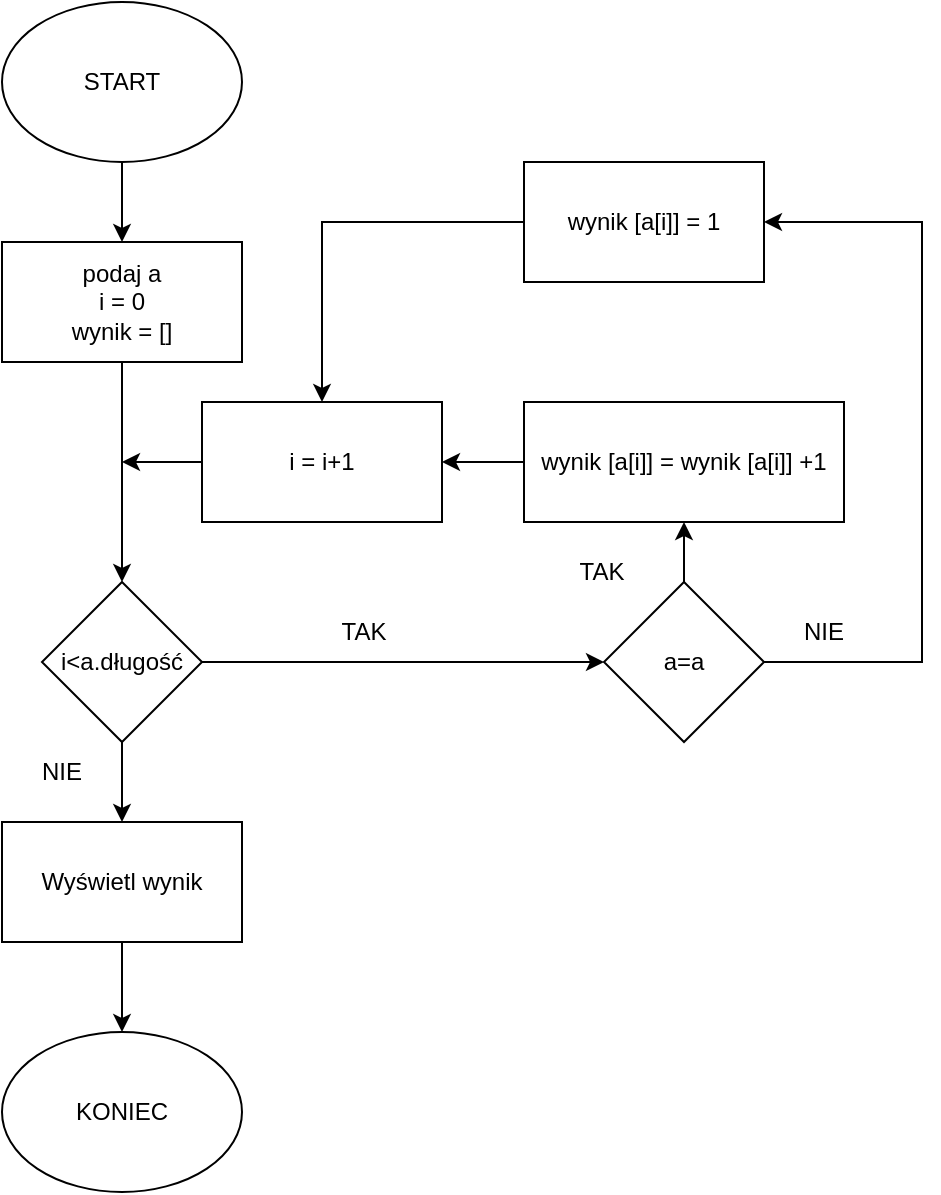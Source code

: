 <mxfile version="20.8.20" type="github">
  <diagram id="C5RBs43oDa-KdzZeNtuy" name="Page-1">
    <mxGraphModel dx="1434" dy="796" grid="1" gridSize="10" guides="1" tooltips="1" connect="1" arrows="1" fold="1" page="1" pageScale="1" pageWidth="827" pageHeight="1169" math="0" shadow="0">
      <root>
        <mxCell id="WIyWlLk6GJQsqaUBKTNV-0" />
        <mxCell id="WIyWlLk6GJQsqaUBKTNV-1" parent="WIyWlLk6GJQsqaUBKTNV-0" />
        <mxCell id="oSDlVFUqQBZmsmdfuagh-22" value="" style="edgeStyle=orthogonalEdgeStyle;rounded=0;orthogonalLoop=1;jettySize=auto;html=1;" edge="1" parent="WIyWlLk6GJQsqaUBKTNV-1" source="oSDlVFUqQBZmsmdfuagh-19" target="oSDlVFUqQBZmsmdfuagh-21">
          <mxGeometry relative="1" as="geometry" />
        </mxCell>
        <mxCell id="oSDlVFUqQBZmsmdfuagh-19" value="START" style="ellipse;whiteSpace=wrap;html=1;" vertex="1" parent="WIyWlLk6GJQsqaUBKTNV-1">
          <mxGeometry x="280" y="40" width="120" height="80" as="geometry" />
        </mxCell>
        <mxCell id="oSDlVFUqQBZmsmdfuagh-20" value="KONIEC" style="ellipse;whiteSpace=wrap;html=1;" vertex="1" parent="WIyWlLk6GJQsqaUBKTNV-1">
          <mxGeometry x="280" y="555" width="120" height="80" as="geometry" />
        </mxCell>
        <mxCell id="oSDlVFUqQBZmsmdfuagh-24" value="" style="edgeStyle=orthogonalEdgeStyle;rounded=0;orthogonalLoop=1;jettySize=auto;html=1;" edge="1" parent="WIyWlLk6GJQsqaUBKTNV-1" source="oSDlVFUqQBZmsmdfuagh-21" target="oSDlVFUqQBZmsmdfuagh-23">
          <mxGeometry relative="1" as="geometry" />
        </mxCell>
        <mxCell id="oSDlVFUqQBZmsmdfuagh-21" value="podaj a&lt;br&gt;i = 0&lt;br&gt;wynik = []" style="rounded=0;whiteSpace=wrap;html=1;" vertex="1" parent="WIyWlLk6GJQsqaUBKTNV-1">
          <mxGeometry x="280" y="160" width="120" height="60" as="geometry" />
        </mxCell>
        <mxCell id="oSDlVFUqQBZmsmdfuagh-28" value="" style="edgeStyle=orthogonalEdgeStyle;rounded=0;orthogonalLoop=1;jettySize=auto;html=1;" edge="1" parent="WIyWlLk6GJQsqaUBKTNV-1" source="oSDlVFUqQBZmsmdfuagh-23" target="oSDlVFUqQBZmsmdfuagh-27">
          <mxGeometry relative="1" as="geometry" />
        </mxCell>
        <mxCell id="oSDlVFUqQBZmsmdfuagh-36" value="" style="edgeStyle=orthogonalEdgeStyle;rounded=0;orthogonalLoop=1;jettySize=auto;html=1;" edge="1" parent="WIyWlLk6GJQsqaUBKTNV-1" source="oSDlVFUqQBZmsmdfuagh-23" target="oSDlVFUqQBZmsmdfuagh-35">
          <mxGeometry relative="1" as="geometry" />
        </mxCell>
        <mxCell id="oSDlVFUqQBZmsmdfuagh-23" value="i&amp;lt;a.długość" style="rhombus;whiteSpace=wrap;html=1;" vertex="1" parent="WIyWlLk6GJQsqaUBKTNV-1">
          <mxGeometry x="300" y="330" width="80" height="80" as="geometry" />
        </mxCell>
        <mxCell id="oSDlVFUqQBZmsmdfuagh-29" value="" style="edgeStyle=orthogonalEdgeStyle;rounded=0;orthogonalLoop=1;jettySize=auto;html=1;" edge="1" parent="WIyWlLk6GJQsqaUBKTNV-1" source="oSDlVFUqQBZmsmdfuagh-27" target="oSDlVFUqQBZmsmdfuagh-20">
          <mxGeometry relative="1" as="geometry" />
        </mxCell>
        <mxCell id="oSDlVFUqQBZmsmdfuagh-27" value="Wyświetl wynik" style="whiteSpace=wrap;html=1;" vertex="1" parent="WIyWlLk6GJQsqaUBKTNV-1">
          <mxGeometry x="280" y="450" width="120" height="60" as="geometry" />
        </mxCell>
        <mxCell id="oSDlVFUqQBZmsmdfuagh-47" style="edgeStyle=orthogonalEdgeStyle;rounded=0;orthogonalLoop=1;jettySize=auto;html=1;exitX=0;exitY=0.5;exitDx=0;exitDy=0;" edge="1" parent="WIyWlLk6GJQsqaUBKTNV-1" source="oSDlVFUqQBZmsmdfuagh-33">
          <mxGeometry relative="1" as="geometry">
            <mxPoint x="340" y="270" as="targetPoint" />
          </mxGeometry>
        </mxCell>
        <mxCell id="oSDlVFUqQBZmsmdfuagh-33" value="i = i+1" style="rounded=0;whiteSpace=wrap;html=1;" vertex="1" parent="WIyWlLk6GJQsqaUBKTNV-1">
          <mxGeometry x="380" y="240" width="120" height="60" as="geometry" />
        </mxCell>
        <mxCell id="oSDlVFUqQBZmsmdfuagh-45" style="edgeStyle=orthogonalEdgeStyle;rounded=0;orthogonalLoop=1;jettySize=auto;html=1;exitX=1;exitY=0.5;exitDx=0;exitDy=0;entryX=1;entryY=0.5;entryDx=0;entryDy=0;" edge="1" parent="WIyWlLk6GJQsqaUBKTNV-1" source="oSDlVFUqQBZmsmdfuagh-35" target="oSDlVFUqQBZmsmdfuagh-39">
          <mxGeometry relative="1" as="geometry">
            <Array as="points">
              <mxPoint x="740" y="370" />
              <mxPoint x="740" y="150" />
            </Array>
          </mxGeometry>
        </mxCell>
        <mxCell id="oSDlVFUqQBZmsmdfuagh-46" style="edgeStyle=orthogonalEdgeStyle;rounded=0;orthogonalLoop=1;jettySize=auto;html=1;exitX=0.5;exitY=0;exitDx=0;exitDy=0;entryX=0.5;entryY=1;entryDx=0;entryDy=0;" edge="1" parent="WIyWlLk6GJQsqaUBKTNV-1" source="oSDlVFUqQBZmsmdfuagh-35" target="oSDlVFUqQBZmsmdfuagh-42">
          <mxGeometry relative="1" as="geometry" />
        </mxCell>
        <mxCell id="oSDlVFUqQBZmsmdfuagh-35" value="a=a" style="rhombus;whiteSpace=wrap;html=1;" vertex="1" parent="WIyWlLk6GJQsqaUBKTNV-1">
          <mxGeometry x="581" y="330" width="80" height="80" as="geometry" />
        </mxCell>
        <mxCell id="oSDlVFUqQBZmsmdfuagh-43" style="edgeStyle=orthogonalEdgeStyle;rounded=0;orthogonalLoop=1;jettySize=auto;html=1;exitX=0;exitY=0.5;exitDx=0;exitDy=0;entryX=0.5;entryY=0;entryDx=0;entryDy=0;" edge="1" parent="WIyWlLk6GJQsqaUBKTNV-1" source="oSDlVFUqQBZmsmdfuagh-39" target="oSDlVFUqQBZmsmdfuagh-33">
          <mxGeometry relative="1" as="geometry" />
        </mxCell>
        <mxCell id="oSDlVFUqQBZmsmdfuagh-39" value="wynik [a[i]] = 1" style="rounded=0;whiteSpace=wrap;html=1;" vertex="1" parent="WIyWlLk6GJQsqaUBKTNV-1">
          <mxGeometry x="541" y="120" width="120" height="60" as="geometry" />
        </mxCell>
        <mxCell id="oSDlVFUqQBZmsmdfuagh-48" value="" style="edgeStyle=orthogonalEdgeStyle;rounded=0;orthogonalLoop=1;jettySize=auto;html=1;" edge="1" parent="WIyWlLk6GJQsqaUBKTNV-1" source="oSDlVFUqQBZmsmdfuagh-42" target="oSDlVFUqQBZmsmdfuagh-33">
          <mxGeometry relative="1" as="geometry" />
        </mxCell>
        <mxCell id="oSDlVFUqQBZmsmdfuagh-42" value="wynik [a[i]] = wynik [a[i]]&amp;nbsp;+1" style="rounded=0;whiteSpace=wrap;html=1;" vertex="1" parent="WIyWlLk6GJQsqaUBKTNV-1">
          <mxGeometry x="541" y="240" width="160" height="60" as="geometry" />
        </mxCell>
        <mxCell id="oSDlVFUqQBZmsmdfuagh-49" value="TAK" style="text;html=1;strokeColor=none;fillColor=none;align=center;verticalAlign=middle;whiteSpace=wrap;rounded=0;" vertex="1" parent="WIyWlLk6GJQsqaUBKTNV-1">
          <mxGeometry x="431" y="340" width="60" height="30" as="geometry" />
        </mxCell>
        <mxCell id="oSDlVFUqQBZmsmdfuagh-50" value="NIE" style="text;html=1;strokeColor=none;fillColor=none;align=center;verticalAlign=middle;whiteSpace=wrap;rounded=0;" vertex="1" parent="WIyWlLk6GJQsqaUBKTNV-1">
          <mxGeometry x="280" y="410" width="60" height="30" as="geometry" />
        </mxCell>
        <mxCell id="oSDlVFUqQBZmsmdfuagh-51" value="TAK" style="text;html=1;strokeColor=none;fillColor=none;align=center;verticalAlign=middle;whiteSpace=wrap;rounded=0;" vertex="1" parent="WIyWlLk6GJQsqaUBKTNV-1">
          <mxGeometry x="550" y="310" width="60" height="30" as="geometry" />
        </mxCell>
        <mxCell id="oSDlVFUqQBZmsmdfuagh-52" value="NIE" style="text;html=1;strokeColor=none;fillColor=none;align=center;verticalAlign=middle;whiteSpace=wrap;rounded=0;" vertex="1" parent="WIyWlLk6GJQsqaUBKTNV-1">
          <mxGeometry x="661" y="340" width="60" height="30" as="geometry" />
        </mxCell>
      </root>
    </mxGraphModel>
  </diagram>
</mxfile>
